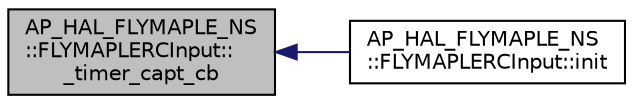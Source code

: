 digraph "AP_HAL_FLYMAPLE_NS::FLYMAPLERCInput::_timer_capt_cb"
{
 // INTERACTIVE_SVG=YES
  edge [fontname="Helvetica",fontsize="10",labelfontname="Helvetica",labelfontsize="10"];
  node [fontname="Helvetica",fontsize="10",shape=record];
  rankdir="LR";
  Node1 [label="AP_HAL_FLYMAPLE_NS\l::FLYMAPLERCInput::\l_timer_capt_cb",height=0.2,width=0.4,color="black", fillcolor="grey75", style="filled", fontcolor="black"];
  Node1 -> Node2 [dir="back",color="midnightblue",fontsize="10",style="solid",fontname="Helvetica"];
  Node2 [label="AP_HAL_FLYMAPLE_NS\l::FLYMAPLERCInput::init",height=0.2,width=0.4,color="black", fillcolor="white", style="filled",URL="$classAP__HAL__FLYMAPLE__NS_1_1FLYMAPLERCInput.html#a2fe97dc26f329cd018d4cff6884f5d74"];
}
